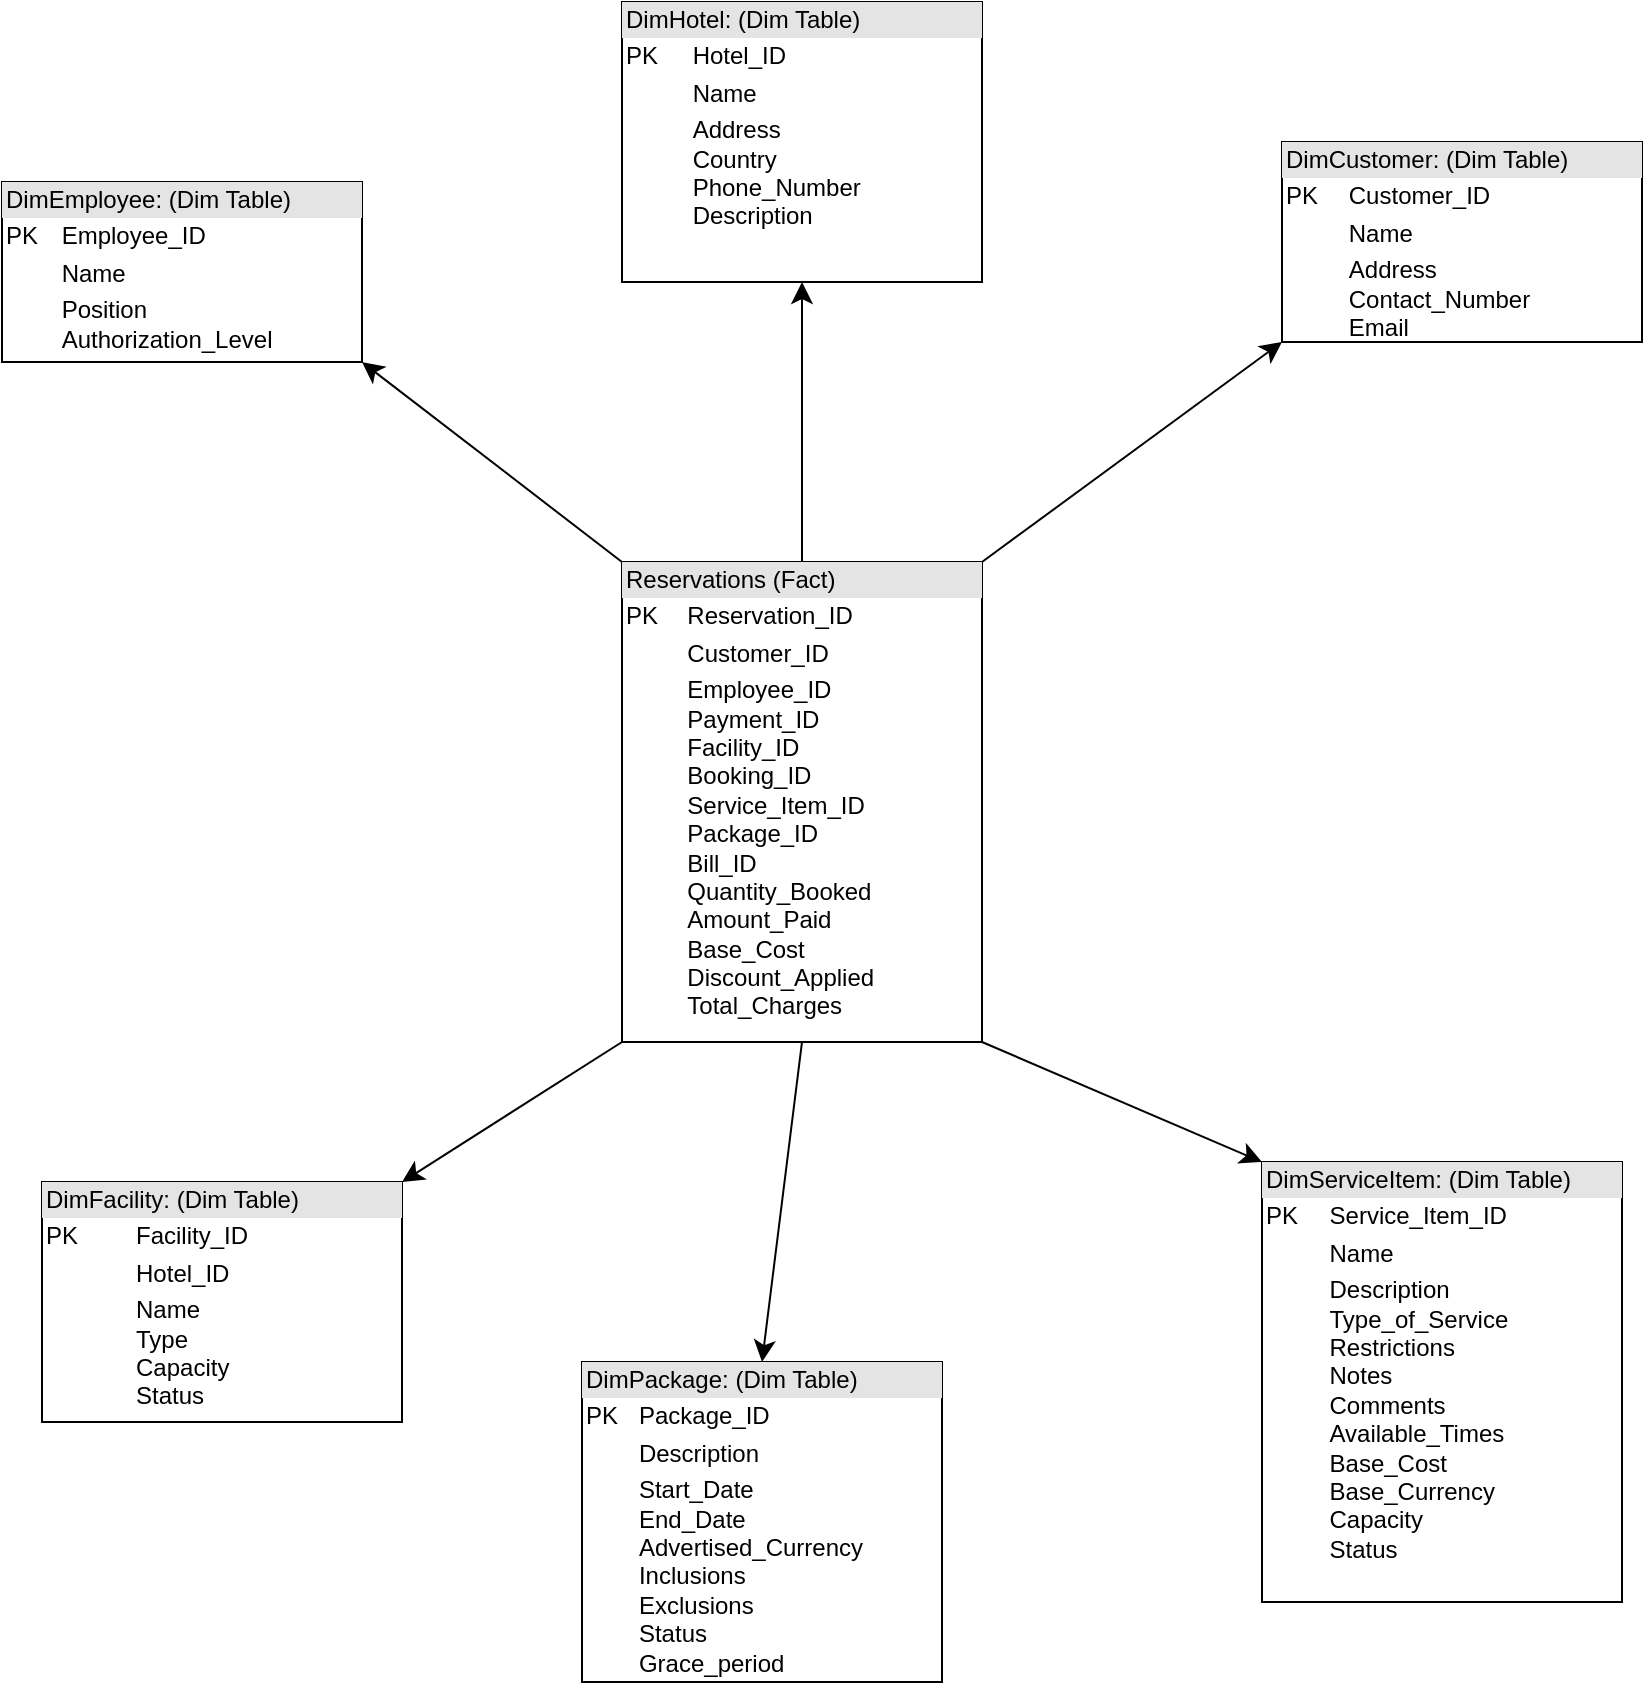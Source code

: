 <mxfile version="24.3.1" type="device">
  <diagram id="C5RBs43oDa-KdzZeNtuy" name="Page-1">
    <mxGraphModel dx="695" dy="801" grid="1" gridSize="10" guides="1" tooltips="1" connect="1" arrows="1" fold="1" page="1" pageScale="1" pageWidth="827" pageHeight="1169" math="0" shadow="0">
      <root>
        <mxCell id="WIyWlLk6GJQsqaUBKTNV-0" />
        <mxCell id="WIyWlLk6GJQsqaUBKTNV-1" parent="WIyWlLk6GJQsqaUBKTNV-0" />
        <mxCell id="ueDeX_jr6oy0ErLnCGcI-4" value="&lt;div style=&quot;box-sizing:border-box;width:100%;background:#e4e4e4;padding:2px;&quot;&gt;Reservations (Fact)&lt;/div&gt;&lt;table style=&quot;width:100%;font-size:1em;&quot; cellpadding=&quot;2&quot; cellspacing=&quot;0&quot;&gt;&lt;tbody&gt;&lt;tr&gt;&lt;td&gt;PK&lt;/td&gt;&lt;td&gt;Reservation_ID&lt;/td&gt;&lt;/tr&gt;&lt;tr&gt;&lt;td&gt;&lt;br&gt;&lt;/td&gt;&lt;td&gt;Customer_ID&lt;/td&gt;&lt;/tr&gt;&lt;tr&gt;&lt;td&gt;&lt;br&gt;&lt;/td&gt;&lt;td&gt;Employee_ID&lt;br&gt;Payment_ID&lt;br&gt;Facility_ID&lt;br&gt;Booking_ID&lt;br&gt;Service_Item_ID&lt;br&gt;Package_ID&lt;br&gt;Bill_ID&lt;br&gt;Quantity_Booked&lt;br&gt;Amount_Paid&lt;br&gt;Base_Cost&lt;br&gt;Discount_Applied&lt;br&gt;Total_Charges&lt;/td&gt;&lt;/tr&gt;&lt;/tbody&gt;&lt;/table&gt;" style="verticalAlign=top;align=left;overflow=fill;html=1;whiteSpace=wrap;" vertex="1" parent="WIyWlLk6GJQsqaUBKTNV-1">
          <mxGeometry x="360" y="420" width="180" height="240" as="geometry" />
        </mxCell>
        <mxCell id="ueDeX_jr6oy0ErLnCGcI-5" value="&lt;div style=&quot;box-sizing:border-box;width:100%;background:#e4e4e4;padding:2px;&quot;&gt;DimCustomer: (Dim Table)&lt;/div&gt;&lt;table style=&quot;width:100%;font-size:1em;&quot; cellpadding=&quot;2&quot; cellspacing=&quot;0&quot;&gt;&lt;tbody&gt;&lt;tr&gt;&lt;td&gt;PK&lt;/td&gt;&lt;td&gt;Customer_ID&lt;/td&gt;&lt;/tr&gt;&lt;tr&gt;&lt;td&gt;&lt;br&gt;&lt;/td&gt;&lt;td&gt;Name&lt;/td&gt;&lt;/tr&gt;&lt;tr&gt;&lt;td&gt;&lt;/td&gt;&lt;td&gt;Address&lt;br&gt;Contact_Number&lt;br&gt;Email&lt;/td&gt;&lt;/tr&gt;&lt;/tbody&gt;&lt;/table&gt;" style="verticalAlign=top;align=left;overflow=fill;html=1;whiteSpace=wrap;" vertex="1" parent="WIyWlLk6GJQsqaUBKTNV-1">
          <mxGeometry x="690" y="210" width="180" height="100" as="geometry" />
        </mxCell>
        <mxCell id="ueDeX_jr6oy0ErLnCGcI-6" value="&lt;div style=&quot;box-sizing:border-box;width:100%;background:#e4e4e4;padding:2px;&quot;&gt;DimEmployee: (Dim Table)&lt;/div&gt;&lt;table style=&quot;width:100%;font-size:1em;&quot; cellpadding=&quot;2&quot; cellspacing=&quot;0&quot;&gt;&lt;tbody&gt;&lt;tr&gt;&lt;td&gt;PK&lt;/td&gt;&lt;td&gt;Employee_ID&lt;/td&gt;&lt;/tr&gt;&lt;tr&gt;&lt;td&gt;&lt;br&gt;&lt;/td&gt;&lt;td&gt;Name&lt;/td&gt;&lt;/tr&gt;&lt;tr&gt;&lt;td&gt;&lt;/td&gt;&lt;td&gt;Position&lt;br&gt;Authorization_Level&lt;/td&gt;&lt;/tr&gt;&lt;/tbody&gt;&lt;/table&gt;" style="verticalAlign=top;align=left;overflow=fill;html=1;whiteSpace=wrap;" vertex="1" parent="WIyWlLk6GJQsqaUBKTNV-1">
          <mxGeometry x="50" y="230" width="180" height="90" as="geometry" />
        </mxCell>
        <mxCell id="ueDeX_jr6oy0ErLnCGcI-7" value="&lt;div style=&quot;box-sizing:border-box;width:100%;background:#e4e4e4;padding:2px;&quot;&gt;DimHotel: (Dim Table)&lt;/div&gt;&lt;table style=&quot;width:100%;font-size:1em;&quot; cellpadding=&quot;2&quot; cellspacing=&quot;0&quot;&gt;&lt;tbody&gt;&lt;tr&gt;&lt;td&gt;PK&lt;/td&gt;&lt;td&gt;Hotel_ID&lt;/td&gt;&lt;/tr&gt;&lt;tr&gt;&lt;td&gt;&lt;br&gt;&lt;/td&gt;&lt;td&gt;Name&lt;/td&gt;&lt;/tr&gt;&lt;tr&gt;&lt;td&gt;&lt;/td&gt;&lt;td&gt;Address&lt;br&gt;Country&lt;br&gt;Phone_Number&lt;br&gt;Description&lt;/td&gt;&lt;/tr&gt;&lt;/tbody&gt;&lt;/table&gt;" style="verticalAlign=top;align=left;overflow=fill;html=1;whiteSpace=wrap;" vertex="1" parent="WIyWlLk6GJQsqaUBKTNV-1">
          <mxGeometry x="360" y="140" width="180" height="140" as="geometry" />
        </mxCell>
        <mxCell id="ueDeX_jr6oy0ErLnCGcI-8" value="&lt;div style=&quot;box-sizing:border-box;width:100%;background:#e4e4e4;padding:2px;&quot;&gt;DimPackage: (Dim Table)&lt;/div&gt;&lt;table style=&quot;width:100%;font-size:1em;&quot; cellpadding=&quot;2&quot; cellspacing=&quot;0&quot;&gt;&lt;tbody&gt;&lt;tr&gt;&lt;td&gt;PK&lt;/td&gt;&lt;td&gt;Package_ID&lt;/td&gt;&lt;/tr&gt;&lt;tr&gt;&lt;td&gt;&lt;br&gt;&lt;/td&gt;&lt;td&gt;Description&lt;/td&gt;&lt;/tr&gt;&lt;tr&gt;&lt;td&gt;&lt;/td&gt;&lt;td&gt;Start_Date&lt;br&gt;End_Date&lt;br&gt;Advertised_Currency&lt;br&gt;Inclusions&lt;br&gt;Exclusions&lt;br&gt;Status&lt;br&gt;Grace_period&lt;br&gt;&lt;br&gt;&lt;br&gt;&lt;/td&gt;&lt;/tr&gt;&lt;/tbody&gt;&lt;/table&gt;" style="verticalAlign=top;align=left;overflow=fill;html=1;whiteSpace=wrap;" vertex="1" parent="WIyWlLk6GJQsqaUBKTNV-1">
          <mxGeometry x="340" y="820" width="180" height="160" as="geometry" />
        </mxCell>
        <mxCell id="ueDeX_jr6oy0ErLnCGcI-9" value="&lt;div style=&quot;box-sizing:border-box;width:100%;background:#e4e4e4;padding:2px;&quot;&gt;DimServiceItem: (Dim Table)&lt;/div&gt;&lt;table style=&quot;width:100%;font-size:1em;&quot; cellpadding=&quot;2&quot; cellspacing=&quot;0&quot;&gt;&lt;tbody&gt;&lt;tr&gt;&lt;td&gt;PK&lt;/td&gt;&lt;td&gt;Service_Item_ID&lt;/td&gt;&lt;/tr&gt;&lt;tr&gt;&lt;td&gt;&lt;br&gt;&lt;/td&gt;&lt;td&gt;Name&lt;/td&gt;&lt;/tr&gt;&lt;tr&gt;&lt;td&gt;&lt;/td&gt;&lt;td&gt;Description&lt;br&gt;Type_of_Service&lt;br&gt;Restrictions&lt;br&gt;Notes&lt;br&gt;Comments&lt;br&gt;Available_Times&lt;br&gt;Base_Cost&lt;br&gt;Base_Currency&lt;br&gt;Capacity&lt;br&gt;Status&lt;/td&gt;&lt;/tr&gt;&lt;/tbody&gt;&lt;/table&gt;" style="verticalAlign=top;align=left;overflow=fill;html=1;whiteSpace=wrap;" vertex="1" parent="WIyWlLk6GJQsqaUBKTNV-1">
          <mxGeometry x="680" y="720" width="180" height="220" as="geometry" />
        </mxCell>
        <mxCell id="ueDeX_jr6oy0ErLnCGcI-12" value="&lt;div style=&quot;box-sizing:border-box;width:100%;background:#e4e4e4;padding:2px;&quot;&gt;DimFacility: (Dim Table)&lt;/div&gt;&lt;table style=&quot;width:100%;font-size:1em;&quot; cellpadding=&quot;2&quot; cellspacing=&quot;0&quot;&gt;&lt;tbody&gt;&lt;tr&gt;&lt;td&gt;PK&lt;/td&gt;&lt;td&gt;Facility_ID&lt;/td&gt;&lt;/tr&gt;&lt;tr&gt;&lt;td&gt;&lt;br&gt;&lt;/td&gt;&lt;td&gt;Hotel_ID&lt;/td&gt;&lt;/tr&gt;&lt;tr&gt;&lt;td&gt;&lt;/td&gt;&lt;td&gt;Name&lt;br&gt;Type&lt;br&gt;Capacity&lt;br&gt;Status&lt;/td&gt;&lt;/tr&gt;&lt;/tbody&gt;&lt;/table&gt;" style="verticalAlign=top;align=left;overflow=fill;html=1;whiteSpace=wrap;" vertex="1" parent="WIyWlLk6GJQsqaUBKTNV-1">
          <mxGeometry x="70" y="730" width="180" height="120" as="geometry" />
        </mxCell>
        <mxCell id="ueDeX_jr6oy0ErLnCGcI-13" value="" style="endArrow=classic;html=1;rounded=0;fontSize=12;startSize=8;endSize=8;curved=1;entryX=0;entryY=1;entryDx=0;entryDy=0;" edge="1" parent="WIyWlLk6GJQsqaUBKTNV-1" target="ueDeX_jr6oy0ErLnCGcI-5">
          <mxGeometry width="50" height="50" relative="1" as="geometry">
            <mxPoint x="540" y="420" as="sourcePoint" />
            <mxPoint x="590" y="370" as="targetPoint" />
          </mxGeometry>
        </mxCell>
        <mxCell id="ueDeX_jr6oy0ErLnCGcI-14" value="" style="endArrow=classic;html=1;rounded=0;fontSize=12;startSize=8;endSize=8;curved=1;entryX=0.5;entryY=1;entryDx=0;entryDy=0;" edge="1" parent="WIyWlLk6GJQsqaUBKTNV-1" target="ueDeX_jr6oy0ErLnCGcI-7">
          <mxGeometry width="50" height="50" relative="1" as="geometry">
            <mxPoint x="450" y="420" as="sourcePoint" />
            <mxPoint x="600" y="310" as="targetPoint" />
          </mxGeometry>
        </mxCell>
        <mxCell id="ueDeX_jr6oy0ErLnCGcI-15" value="" style="endArrow=classic;html=1;rounded=0;fontSize=12;startSize=8;endSize=8;curved=1;entryX=1;entryY=1;entryDx=0;entryDy=0;" edge="1" parent="WIyWlLk6GJQsqaUBKTNV-1" target="ueDeX_jr6oy0ErLnCGcI-6">
          <mxGeometry width="50" height="50" relative="1" as="geometry">
            <mxPoint x="360" y="420" as="sourcePoint" />
            <mxPoint x="510" y="310" as="targetPoint" />
          </mxGeometry>
        </mxCell>
        <mxCell id="ueDeX_jr6oy0ErLnCGcI-16" value="" style="endArrow=classic;html=1;rounded=0;fontSize=12;startSize=8;endSize=8;curved=1;entryX=0.5;entryY=0;entryDx=0;entryDy=0;" edge="1" parent="WIyWlLk6GJQsqaUBKTNV-1" target="ueDeX_jr6oy0ErLnCGcI-8">
          <mxGeometry width="50" height="50" relative="1" as="geometry">
            <mxPoint x="450" y="660" as="sourcePoint" />
            <mxPoint x="600" y="550" as="targetPoint" />
          </mxGeometry>
        </mxCell>
        <mxCell id="ueDeX_jr6oy0ErLnCGcI-17" value="" style="endArrow=classic;html=1;rounded=0;fontSize=12;startSize=8;endSize=8;curved=1;entryX=0;entryY=0;entryDx=0;entryDy=0;" edge="1" parent="WIyWlLk6GJQsqaUBKTNV-1" target="ueDeX_jr6oy0ErLnCGcI-9">
          <mxGeometry width="50" height="50" relative="1" as="geometry">
            <mxPoint x="540" y="660" as="sourcePoint" />
            <mxPoint x="690" y="550" as="targetPoint" />
          </mxGeometry>
        </mxCell>
        <mxCell id="ueDeX_jr6oy0ErLnCGcI-18" value="" style="endArrow=classic;html=1;rounded=0;fontSize=12;startSize=8;endSize=8;curved=1;entryX=1;entryY=0;entryDx=0;entryDy=0;exitX=0;exitY=1;exitDx=0;exitDy=0;" edge="1" parent="WIyWlLk6GJQsqaUBKTNV-1" source="ueDeX_jr6oy0ErLnCGcI-4" target="ueDeX_jr6oy0ErLnCGcI-12">
          <mxGeometry width="50" height="50" relative="1" as="geometry">
            <mxPoint x="350" y="650" as="sourcePoint" />
            <mxPoint x="350" y="510" as="targetPoint" />
          </mxGeometry>
        </mxCell>
      </root>
    </mxGraphModel>
  </diagram>
</mxfile>
